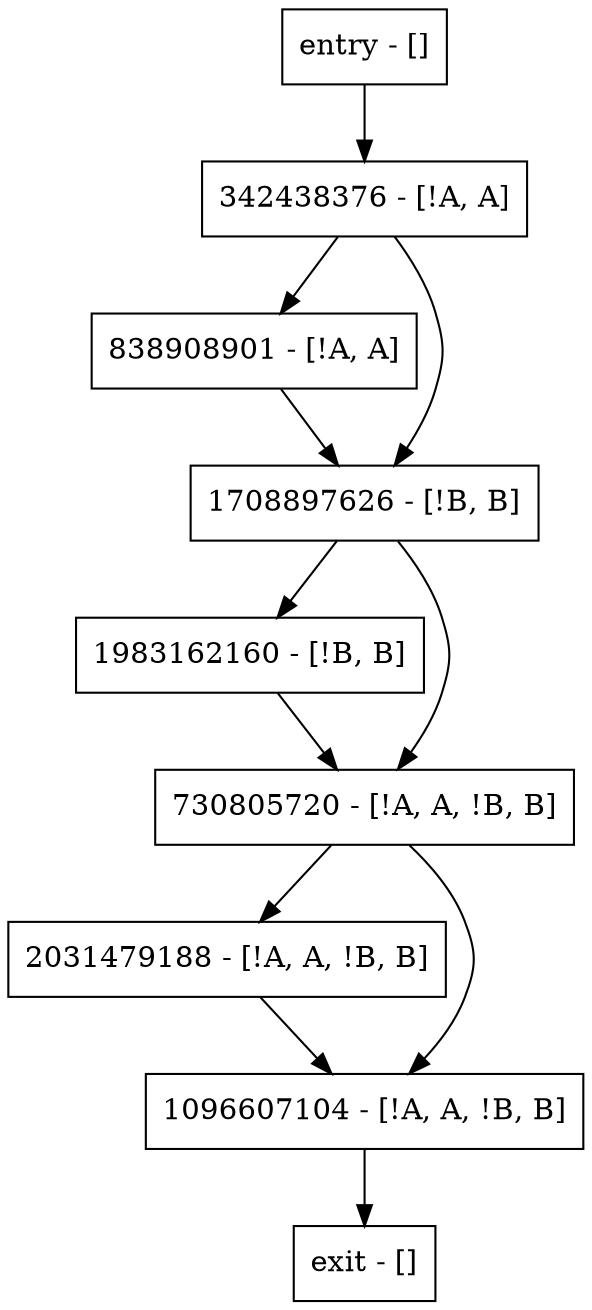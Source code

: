 digraph main {
node [shape=record];
2031479188 [label="2031479188 - [!A, A, !B, B]"];
entry [label="entry - []"];
exit [label="exit - []"];
342438376 [label="342438376 - [!A, A]"];
838908901 [label="838908901 - [!A, A]"];
1708897626 [label="1708897626 - [!B, B]"];
1983162160 [label="1983162160 - [!B, B]"];
730805720 [label="730805720 - [!A, A, !B, B]"];
1096607104 [label="1096607104 - [!A, A, !B, B]"];
entry;
exit;
2031479188 -> 1096607104;
entry -> 342438376;
342438376 -> 838908901;
342438376 -> 1708897626;
838908901 -> 1708897626;
1708897626 -> 1983162160;
1708897626 -> 730805720;
1983162160 -> 730805720;
730805720 -> 2031479188;
730805720 -> 1096607104;
1096607104 -> exit;
}
